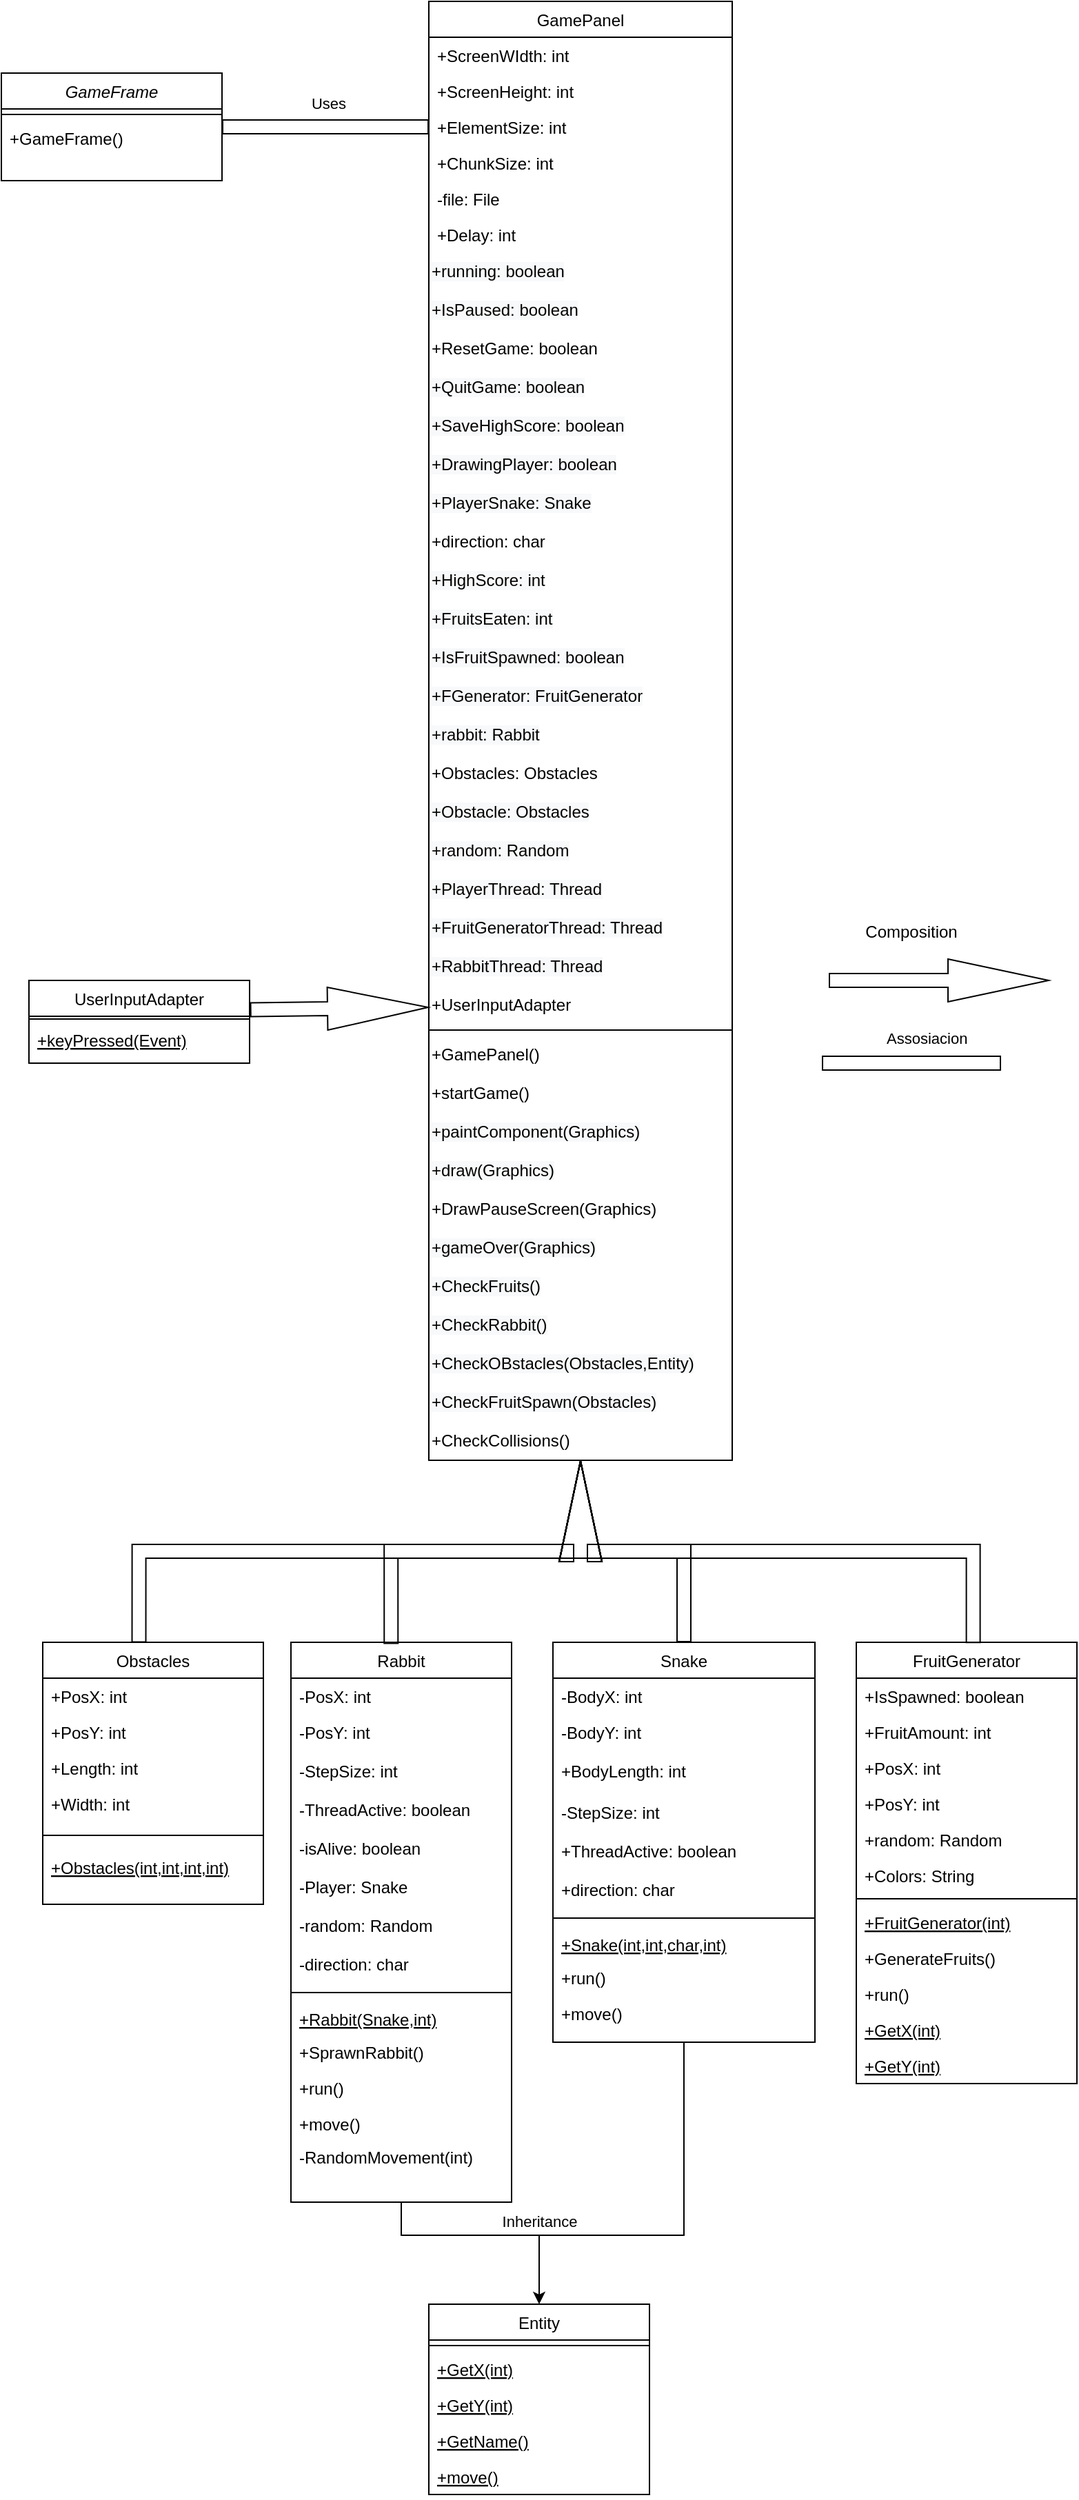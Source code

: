 <mxfile version="18.2.1" type="device"><diagram id="C5RBs43oDa-KdzZeNtuy" name="Page-1"><mxGraphModel dx="582" dy="1703" grid="1" gridSize="10" guides="1" tooltips="1" connect="1" arrows="1" fold="1" page="1" pageScale="1" pageWidth="827" pageHeight="1169" math="0" shadow="0"><root><mxCell id="WIyWlLk6GJQsqaUBKTNV-0"/><mxCell id="WIyWlLk6GJQsqaUBKTNV-1" parent="WIyWlLk6GJQsqaUBKTNV-0"/><mxCell id="zkfFHV4jXpPFQw0GAbJ--0" value="GameFrame" style="swimlane;fontStyle=2;align=center;verticalAlign=top;childLayout=stackLayout;horizontal=1;startSize=26;horizontalStack=0;resizeParent=1;resizeLast=0;collapsible=1;marginBottom=0;rounded=0;shadow=0;strokeWidth=1;" parent="WIyWlLk6GJQsqaUBKTNV-1" vertex="1"><mxGeometry x="60" y="-578" width="160" height="78" as="geometry"><mxRectangle x="230" y="140" width="160" height="26" as="alternateBounds"/></mxGeometry></mxCell><mxCell id="zkfFHV4jXpPFQw0GAbJ--4" value="" style="line;html=1;strokeWidth=1;align=left;verticalAlign=middle;spacingTop=-1;spacingLeft=3;spacingRight=3;rotatable=0;labelPosition=right;points=[];portConstraint=eastwest;" parent="zkfFHV4jXpPFQw0GAbJ--0" vertex="1"><mxGeometry y="26" width="160" height="8" as="geometry"/></mxCell><mxCell id="zkfFHV4jXpPFQw0GAbJ--1" value="+GameFrame()" style="text;align=left;verticalAlign=top;spacingLeft=4;spacingRight=4;overflow=hidden;rotatable=0;points=[[0,0.5],[1,0.5]];portConstraint=eastwest;" parent="zkfFHV4jXpPFQw0GAbJ--0" vertex="1"><mxGeometry y="34" width="160" height="26" as="geometry"/></mxCell><mxCell id="zkfFHV4jXpPFQw0GAbJ--6" value="Entity" style="swimlane;fontStyle=0;align=center;verticalAlign=top;childLayout=stackLayout;horizontal=1;startSize=26;horizontalStack=0;resizeParent=1;resizeLast=0;collapsible=1;marginBottom=0;rounded=0;shadow=0;strokeWidth=1;" parent="WIyWlLk6GJQsqaUBKTNV-1" vertex="1"><mxGeometry x="370" y="1040" width="160" height="138" as="geometry"><mxRectangle x="130" y="380" width="160" height="26" as="alternateBounds"/></mxGeometry></mxCell><mxCell id="zkfFHV4jXpPFQw0GAbJ--9" value="" style="line;html=1;strokeWidth=1;align=left;verticalAlign=middle;spacingTop=-1;spacingLeft=3;spacingRight=3;rotatable=0;labelPosition=right;points=[];portConstraint=eastwest;" parent="zkfFHV4jXpPFQw0GAbJ--6" vertex="1"><mxGeometry y="26" width="160" height="8" as="geometry"/></mxCell><mxCell id="zkfFHV4jXpPFQw0GAbJ--10" value="+GetX(int)" style="text;align=left;verticalAlign=top;spacingLeft=4;spacingRight=4;overflow=hidden;rotatable=0;points=[[0,0.5],[1,0.5]];portConstraint=eastwest;fontStyle=4" parent="zkfFHV4jXpPFQw0GAbJ--6" vertex="1"><mxGeometry y="34" width="160" height="26" as="geometry"/></mxCell><mxCell id="gRe7bKJcav0nhq_9uTt--44" value="+GetY(int)" style="text;align=left;verticalAlign=top;spacingLeft=4;spacingRight=4;overflow=hidden;rotatable=0;points=[[0,0.5],[1,0.5]];portConstraint=eastwest;fontStyle=4" vertex="1" parent="zkfFHV4jXpPFQw0GAbJ--6"><mxGeometry y="60" width="160" height="26" as="geometry"/></mxCell><mxCell id="gRe7bKJcav0nhq_9uTt--45" value="+GetName()" style="text;align=left;verticalAlign=top;spacingLeft=4;spacingRight=4;overflow=hidden;rotatable=0;points=[[0,0.5],[1,0.5]];portConstraint=eastwest;fontStyle=4" vertex="1" parent="zkfFHV4jXpPFQw0GAbJ--6"><mxGeometry y="86" width="160" height="26" as="geometry"/></mxCell><mxCell id="gRe7bKJcav0nhq_9uTt--46" value="+move()" style="text;align=left;verticalAlign=top;spacingLeft=4;spacingRight=4;overflow=hidden;rotatable=0;points=[[0,0.5],[1,0.5]];portConstraint=eastwest;fontStyle=4" vertex="1" parent="zkfFHV4jXpPFQw0GAbJ--6"><mxGeometry y="112" width="160" height="26" as="geometry"/></mxCell><mxCell id="zkfFHV4jXpPFQw0GAbJ--17" value="GamePanel" style="swimlane;fontStyle=0;align=center;verticalAlign=top;childLayout=stackLayout;horizontal=1;startSize=26;horizontalStack=0;resizeParent=1;resizeLast=0;collapsible=1;marginBottom=0;rounded=0;shadow=0;strokeWidth=1;" parent="WIyWlLk6GJQsqaUBKTNV-1" vertex="1"><mxGeometry x="370" y="-630" width="220" height="1058" as="geometry"><mxRectangle x="550" y="140" width="160" height="26" as="alternateBounds"/></mxGeometry></mxCell><mxCell id="zkfFHV4jXpPFQw0GAbJ--18" value="+ScreenWIdth: int" style="text;align=left;verticalAlign=top;spacingLeft=4;spacingRight=4;overflow=hidden;rotatable=0;points=[[0,0.5],[1,0.5]];portConstraint=eastwest;" parent="zkfFHV4jXpPFQw0GAbJ--17" vertex="1"><mxGeometry y="26" width="220" height="26" as="geometry"/></mxCell><mxCell id="zkfFHV4jXpPFQw0GAbJ--19" value="+ScreenHeight: int" style="text;align=left;verticalAlign=top;spacingLeft=4;spacingRight=4;overflow=hidden;rotatable=0;points=[[0,0.5],[1,0.5]];portConstraint=eastwest;rounded=0;shadow=0;html=0;" parent="zkfFHV4jXpPFQw0GAbJ--17" vertex="1"><mxGeometry y="52" width="220" height="26" as="geometry"/></mxCell><mxCell id="zkfFHV4jXpPFQw0GAbJ--20" value="+ElementSize: int" style="text;align=left;verticalAlign=top;spacingLeft=4;spacingRight=4;overflow=hidden;rotatable=0;points=[[0,0.5],[1,0.5]];portConstraint=eastwest;rounded=0;shadow=0;html=0;" parent="zkfFHV4jXpPFQw0GAbJ--17" vertex="1"><mxGeometry y="78" width="220" height="26" as="geometry"/></mxCell><mxCell id="zkfFHV4jXpPFQw0GAbJ--21" value="+ChunkSize: int" style="text;align=left;verticalAlign=top;spacingLeft=4;spacingRight=4;overflow=hidden;rotatable=0;points=[[0,0.5],[1,0.5]];portConstraint=eastwest;rounded=0;shadow=0;html=0;" parent="zkfFHV4jXpPFQw0GAbJ--17" vertex="1"><mxGeometry y="104" width="220" height="26" as="geometry"/></mxCell><mxCell id="zkfFHV4jXpPFQw0GAbJ--22" value="-file: File" style="text;align=left;verticalAlign=top;spacingLeft=4;spacingRight=4;overflow=hidden;rotatable=0;points=[[0,0.5],[1,0.5]];portConstraint=eastwest;rounded=0;shadow=0;html=0;" parent="zkfFHV4jXpPFQw0GAbJ--17" vertex="1"><mxGeometry y="130" width="220" height="26" as="geometry"/></mxCell><mxCell id="gRe7bKJcav0nhq_9uTt--111" value="+Delay: int" style="text;align=left;verticalAlign=top;spacingLeft=4;spacingRight=4;overflow=hidden;rotatable=0;points=[[0,0.5],[1,0.5]];portConstraint=eastwest;rounded=0;shadow=0;html=0;" vertex="1" parent="zkfFHV4jXpPFQw0GAbJ--17"><mxGeometry y="156" width="220" height="26" as="geometry"/></mxCell><mxCell id="gRe7bKJcav0nhq_9uTt--112" value="&lt;span style=&quot;color: rgb(0, 0, 0); font-family: Helvetica; font-size: 12px; font-style: normal; font-variant-ligatures: normal; font-variant-caps: normal; font-weight: 400; letter-spacing: normal; orphans: 2; text-align: left; text-indent: 0px; text-transform: none; widows: 2; word-spacing: 0px; -webkit-text-stroke-width: 0px; background-color: rgb(248, 249, 250); text-decoration-thickness: initial; text-decoration-style: initial; text-decoration-color: initial; float: none; display: inline !important;&quot;&gt;+running: boolean&lt;/span&gt;" style="text;whiteSpace=wrap;html=1;" vertex="1" parent="zkfFHV4jXpPFQw0GAbJ--17"><mxGeometry y="182" width="220" height="28" as="geometry"/></mxCell><mxCell id="gRe7bKJcav0nhq_9uTt--113" value="&lt;span style=&quot;color: rgb(0, 0, 0); font-family: Helvetica; font-size: 12px; font-style: normal; font-variant-ligatures: normal; font-variant-caps: normal; font-weight: 400; letter-spacing: normal; orphans: 2; text-align: left; text-indent: 0px; text-transform: none; widows: 2; word-spacing: 0px; -webkit-text-stroke-width: 0px; background-color: rgb(248, 249, 250); text-decoration-thickness: initial; text-decoration-style: initial; text-decoration-color: initial; float: none; display: inline !important;&quot;&gt;+IsPaused: boolean&lt;/span&gt;" style="text;whiteSpace=wrap;html=1;" vertex="1" parent="zkfFHV4jXpPFQw0GAbJ--17"><mxGeometry y="210" width="220" height="28" as="geometry"/></mxCell><mxCell id="gRe7bKJcav0nhq_9uTt--114" value="+ResetGame: boolean" style="text;whiteSpace=wrap;html=1;" vertex="1" parent="zkfFHV4jXpPFQw0GAbJ--17"><mxGeometry y="238" width="220" height="28" as="geometry"/></mxCell><mxCell id="gRe7bKJcav0nhq_9uTt--115" value="&lt;span style=&quot;color: rgb(0, 0, 0); font-family: Helvetica; font-size: 12px; font-style: normal; font-variant-ligatures: normal; font-variant-caps: normal; font-weight: 400; letter-spacing: normal; orphans: 2; text-align: left; text-indent: 0px; text-transform: none; widows: 2; word-spacing: 0px; -webkit-text-stroke-width: 0px; background-color: rgb(248, 249, 250); text-decoration-thickness: initial; text-decoration-style: initial; text-decoration-color: initial; float: none; display: inline !important;&quot;&gt;+QuitGame: boolean&lt;/span&gt;" style="text;whiteSpace=wrap;html=1;" vertex="1" parent="zkfFHV4jXpPFQw0GAbJ--17"><mxGeometry y="266" width="220" height="28" as="geometry"/></mxCell><mxCell id="gRe7bKJcav0nhq_9uTt--116" value="&lt;span style=&quot;color: rgb(0, 0, 0); font-family: Helvetica; font-size: 12px; font-style: normal; font-variant-ligatures: normal; font-variant-caps: normal; font-weight: 400; letter-spacing: normal; orphans: 2; text-align: left; text-indent: 0px; text-transform: none; widows: 2; word-spacing: 0px; -webkit-text-stroke-width: 0px; background-color: rgb(248, 249, 250); text-decoration-thickness: initial; text-decoration-style: initial; text-decoration-color: initial; float: none; display: inline !important;&quot;&gt;+SaveHighScore: boolean&lt;/span&gt;" style="text;whiteSpace=wrap;html=1;" vertex="1" parent="zkfFHV4jXpPFQw0GAbJ--17"><mxGeometry y="294" width="220" height="28" as="geometry"/></mxCell><mxCell id="gRe7bKJcav0nhq_9uTt--117" value="&lt;span style=&quot;color: rgb(0, 0, 0); font-family: Helvetica; font-size: 12px; font-style: normal; font-variant-ligatures: normal; font-variant-caps: normal; font-weight: 400; letter-spacing: normal; orphans: 2; text-align: left; text-indent: 0px; text-transform: none; widows: 2; word-spacing: 0px; -webkit-text-stroke-width: 0px; background-color: rgb(248, 249, 250); text-decoration-thickness: initial; text-decoration-style: initial; text-decoration-color: initial; float: none; display: inline !important;&quot;&gt;+DrawingPlayer: boolean&lt;/span&gt;" style="text;whiteSpace=wrap;html=1;" vertex="1" parent="zkfFHV4jXpPFQw0GAbJ--17"><mxGeometry y="322" width="220" height="28" as="geometry"/></mxCell><mxCell id="gRe7bKJcav0nhq_9uTt--118" value="&lt;span style=&quot;color: rgb(0, 0, 0); font-family: Helvetica; font-size: 12px; font-style: normal; font-variant-ligatures: normal; font-variant-caps: normal; font-weight: 400; letter-spacing: normal; orphans: 2; text-align: left; text-indent: 0px; text-transform: none; widows: 2; word-spacing: 0px; -webkit-text-stroke-width: 0px; background-color: rgb(248, 249, 250); text-decoration-thickness: initial; text-decoration-style: initial; text-decoration-color: initial; float: none; display: inline !important;&quot;&gt;+PlayerSnake: Snake&lt;/span&gt;" style="text;whiteSpace=wrap;html=1;" vertex="1" parent="zkfFHV4jXpPFQw0GAbJ--17"><mxGeometry y="350" width="220" height="28" as="geometry"/></mxCell><mxCell id="gRe7bKJcav0nhq_9uTt--119" value="+direction: char" style="text;whiteSpace=wrap;html=1;" vertex="1" parent="zkfFHV4jXpPFQw0GAbJ--17"><mxGeometry y="378" width="220" height="28" as="geometry"/></mxCell><mxCell id="gRe7bKJcav0nhq_9uTt--120" value="&lt;span style=&quot;color: rgb(0, 0, 0); font-family: Helvetica; font-size: 12px; font-style: normal; font-variant-ligatures: normal; font-variant-caps: normal; font-weight: 400; letter-spacing: normal; orphans: 2; text-align: left; text-indent: 0px; text-transform: none; widows: 2; word-spacing: 0px; -webkit-text-stroke-width: 0px; background-color: rgb(248, 249, 250); text-decoration-thickness: initial; text-decoration-style: initial; text-decoration-color: initial; float: none; display: inline !important;&quot;&gt;+HighScore: int&lt;/span&gt;" style="text;whiteSpace=wrap;html=1;" vertex="1" parent="zkfFHV4jXpPFQw0GAbJ--17"><mxGeometry y="406" width="220" height="28" as="geometry"/></mxCell><mxCell id="gRe7bKJcav0nhq_9uTt--121" value="&lt;span style=&quot;color: rgb(0, 0, 0); font-family: Helvetica; font-size: 12px; font-style: normal; font-variant-ligatures: normal; font-variant-caps: normal; font-weight: 400; letter-spacing: normal; orphans: 2; text-align: left; text-indent: 0px; text-transform: none; widows: 2; word-spacing: 0px; -webkit-text-stroke-width: 0px; background-color: rgb(248, 249, 250); text-decoration-thickness: initial; text-decoration-style: initial; text-decoration-color: initial; float: none; display: inline !important;&quot;&gt;+FruitsEaten: int&lt;/span&gt;" style="text;whiteSpace=wrap;html=1;" vertex="1" parent="zkfFHV4jXpPFQw0GAbJ--17"><mxGeometry y="434" width="220" height="28" as="geometry"/></mxCell><mxCell id="gRe7bKJcav0nhq_9uTt--122" value="&lt;span style=&quot;color: rgb(0, 0, 0); font-family: Helvetica; font-size: 12px; font-style: normal; font-variant-ligatures: normal; font-variant-caps: normal; font-weight: 400; letter-spacing: normal; orphans: 2; text-align: left; text-indent: 0px; text-transform: none; widows: 2; word-spacing: 0px; -webkit-text-stroke-width: 0px; background-color: rgb(248, 249, 250); text-decoration-thickness: initial; text-decoration-style: initial; text-decoration-color: initial; float: none; display: inline !important;&quot;&gt;+IsFruitSpawned: boolean&lt;/span&gt;" style="text;whiteSpace=wrap;html=1;" vertex="1" parent="zkfFHV4jXpPFQw0GAbJ--17"><mxGeometry y="462" width="220" height="28" as="geometry"/></mxCell><mxCell id="gRe7bKJcav0nhq_9uTt--123" value="&lt;span style=&quot;color: rgb(0, 0, 0); font-family: Helvetica; font-size: 12px; font-style: normal; font-variant-ligatures: normal; font-variant-caps: normal; font-weight: 400; letter-spacing: normal; orphans: 2; text-align: left; text-indent: 0px; text-transform: none; widows: 2; word-spacing: 0px; -webkit-text-stroke-width: 0px; background-color: rgb(248, 249, 250); text-decoration-thickness: initial; text-decoration-style: initial; text-decoration-color: initial; float: none; display: inline !important;&quot;&gt;+FGenerator: FruitGenerator&lt;/span&gt;" style="text;whiteSpace=wrap;html=1;" vertex="1" parent="zkfFHV4jXpPFQw0GAbJ--17"><mxGeometry y="490" width="220" height="28" as="geometry"/></mxCell><mxCell id="gRe7bKJcav0nhq_9uTt--124" value="&lt;span style=&quot;color: rgb(0, 0, 0); font-family: Helvetica; font-size: 12px; font-style: normal; font-variant-ligatures: normal; font-variant-caps: normal; font-weight: 400; letter-spacing: normal; orphans: 2; text-align: left; text-indent: 0px; text-transform: none; widows: 2; word-spacing: 0px; -webkit-text-stroke-width: 0px; background-color: rgb(248, 249, 250); text-decoration-thickness: initial; text-decoration-style: initial; text-decoration-color: initial; float: none; display: inline !important;&quot;&gt;+rabbit: Rabbit&lt;/span&gt;" style="text;whiteSpace=wrap;html=1;" vertex="1" parent="zkfFHV4jXpPFQw0GAbJ--17"><mxGeometry y="518" width="220" height="28" as="geometry"/></mxCell><mxCell id="gRe7bKJcav0nhq_9uTt--125" value="+Obstacles: Obstacles" style="text;whiteSpace=wrap;html=1;" vertex="1" parent="zkfFHV4jXpPFQw0GAbJ--17"><mxGeometry y="546" width="220" height="28" as="geometry"/></mxCell><mxCell id="gRe7bKJcav0nhq_9uTt--126" value="&lt;span style=&quot;color: rgb(0, 0, 0); font-family: Helvetica; font-size: 12px; font-style: normal; font-variant-ligatures: normal; font-variant-caps: normal; font-weight: 400; letter-spacing: normal; orphans: 2; text-align: left; text-indent: 0px; text-transform: none; widows: 2; word-spacing: 0px; -webkit-text-stroke-width: 0px; background-color: rgb(248, 249, 250); text-decoration-thickness: initial; text-decoration-style: initial; text-decoration-color: initial; float: none; display: inline !important;&quot;&gt;+Obstacle: Obstacles&lt;/span&gt;" style="text;whiteSpace=wrap;html=1;" vertex="1" parent="zkfFHV4jXpPFQw0GAbJ--17"><mxGeometry y="574" width="220" height="28" as="geometry"/></mxCell><mxCell id="gRe7bKJcav0nhq_9uTt--127" value="&lt;span style=&quot;color: rgb(0, 0, 0); font-family: Helvetica; font-size: 12px; font-style: normal; font-variant-ligatures: normal; font-variant-caps: normal; font-weight: 400; letter-spacing: normal; orphans: 2; text-align: left; text-indent: 0px; text-transform: none; widows: 2; word-spacing: 0px; -webkit-text-stroke-width: 0px; background-color: rgb(248, 249, 250); text-decoration-thickness: initial; text-decoration-style: initial; text-decoration-color: initial; float: none; display: inline !important;&quot;&gt;+random: Random&lt;/span&gt;" style="text;whiteSpace=wrap;html=1;" vertex="1" parent="zkfFHV4jXpPFQw0GAbJ--17"><mxGeometry y="602" width="220" height="28" as="geometry"/></mxCell><mxCell id="gRe7bKJcav0nhq_9uTt--128" value="&lt;span style=&quot;color: rgb(0, 0, 0); font-family: Helvetica; font-size: 12px; font-style: normal; font-variant-ligatures: normal; font-variant-caps: normal; font-weight: 400; letter-spacing: normal; orphans: 2; text-align: left; text-indent: 0px; text-transform: none; widows: 2; word-spacing: 0px; -webkit-text-stroke-width: 0px; background-color: rgb(248, 249, 250); text-decoration-thickness: initial; text-decoration-style: initial; text-decoration-color: initial; float: none; display: inline !important;&quot;&gt;+PlayerThread: Thread&lt;/span&gt;" style="text;whiteSpace=wrap;html=1;" vertex="1" parent="zkfFHV4jXpPFQw0GAbJ--17"><mxGeometry y="630" width="220" height="28" as="geometry"/></mxCell><mxCell id="gRe7bKJcav0nhq_9uTt--129" value="&lt;span style=&quot;color: rgb(0, 0, 0); font-family: Helvetica; font-size: 12px; font-style: normal; font-variant-ligatures: normal; font-variant-caps: normal; font-weight: 400; letter-spacing: normal; orphans: 2; text-align: left; text-indent: 0px; text-transform: none; widows: 2; word-spacing: 0px; -webkit-text-stroke-width: 0px; background-color: rgb(248, 249, 250); text-decoration-thickness: initial; text-decoration-style: initial; text-decoration-color: initial; float: none; display: inline !important;&quot;&gt;+FruitGeneratorThread: Thread&lt;/span&gt;" style="text;whiteSpace=wrap;html=1;" vertex="1" parent="zkfFHV4jXpPFQw0GAbJ--17"><mxGeometry y="658" width="220" height="28" as="geometry"/></mxCell><mxCell id="gRe7bKJcav0nhq_9uTt--131" value="&lt;span style=&quot;color: rgb(0, 0, 0); font-family: Helvetica; font-size: 12px; font-style: normal; font-variant-ligatures: normal; font-variant-caps: normal; font-weight: 400; letter-spacing: normal; orphans: 2; text-align: left; text-indent: 0px; text-transform: none; widows: 2; word-spacing: 0px; -webkit-text-stroke-width: 0px; background-color: rgb(248, 249, 250); text-decoration-thickness: initial; text-decoration-style: initial; text-decoration-color: initial; float: none; display: inline !important;&quot;&gt;+RabbitThread: Thread&lt;/span&gt;" style="text;whiteSpace=wrap;html=1;" vertex="1" parent="zkfFHV4jXpPFQw0GAbJ--17"><mxGeometry y="686" width="220" height="28" as="geometry"/></mxCell><mxCell id="gRe7bKJcav0nhq_9uTt--151" value="+UserInputAdapter" style="text;whiteSpace=wrap;html=1;" vertex="1" parent="zkfFHV4jXpPFQw0GAbJ--17"><mxGeometry y="714" width="220" height="28" as="geometry"/></mxCell><mxCell id="zkfFHV4jXpPFQw0GAbJ--23" value="" style="line;html=1;strokeWidth=1;align=left;verticalAlign=middle;spacingTop=-1;spacingLeft=3;spacingRight=3;rotatable=0;labelPosition=right;points=[];portConstraint=eastwest;" parent="zkfFHV4jXpPFQw0GAbJ--17" vertex="1"><mxGeometry y="742" width="220" height="8" as="geometry"/></mxCell><mxCell id="gRe7bKJcav0nhq_9uTt--132" value="+GamePanel()" style="text;whiteSpace=wrap;html=1;" vertex="1" parent="zkfFHV4jXpPFQw0GAbJ--17"><mxGeometry y="750" width="220" height="28" as="geometry"/></mxCell><mxCell id="gRe7bKJcav0nhq_9uTt--133" value="+startGame()" style="text;whiteSpace=wrap;html=1;" vertex="1" parent="zkfFHV4jXpPFQw0GAbJ--17"><mxGeometry y="778" width="220" height="28" as="geometry"/></mxCell><mxCell id="gRe7bKJcav0nhq_9uTt--134" value="&lt;span style=&quot;color: rgb(0, 0, 0); font-family: Helvetica; font-size: 12px; font-style: normal; font-variant-ligatures: normal; font-variant-caps: normal; font-weight: 400; letter-spacing: normal; orphans: 2; text-align: left; text-indent: 0px; text-transform: none; widows: 2; word-spacing: 0px; -webkit-text-stroke-width: 0px; background-color: rgb(248, 249, 250); text-decoration-thickness: initial; text-decoration-style: initial; text-decoration-color: initial; float: none; display: inline !important;&quot;&gt;+paintComponent(Graphics)&lt;/span&gt;" style="text;whiteSpace=wrap;html=1;" vertex="1" parent="zkfFHV4jXpPFQw0GAbJ--17"><mxGeometry y="806" width="220" height="28" as="geometry"/></mxCell><mxCell id="gRe7bKJcav0nhq_9uTt--136" value="&lt;span style=&quot;color: rgb(0, 0, 0); font-family: Helvetica; font-size: 12px; font-style: normal; font-variant-ligatures: normal; font-variant-caps: normal; font-weight: 400; letter-spacing: normal; orphans: 2; text-align: left; text-indent: 0px; text-transform: none; widows: 2; word-spacing: 0px; -webkit-text-stroke-width: 0px; background-color: rgb(248, 249, 250); text-decoration-thickness: initial; text-decoration-style: initial; text-decoration-color: initial; float: none; display: inline !important;&quot;&gt;+draw(Graphics)&lt;/span&gt;" style="text;whiteSpace=wrap;html=1;" vertex="1" parent="zkfFHV4jXpPFQw0GAbJ--17"><mxGeometry y="834" width="220" height="28" as="geometry"/></mxCell><mxCell id="gRe7bKJcav0nhq_9uTt--135" value="+DrawPauseScreen(Graphics)" style="text;whiteSpace=wrap;html=1;" vertex="1" parent="zkfFHV4jXpPFQw0GAbJ--17"><mxGeometry y="862" width="220" height="28" as="geometry"/></mxCell><mxCell id="gRe7bKJcav0nhq_9uTt--138" value="&lt;span style=&quot;color: rgb(0, 0, 0); font-family: Helvetica; font-size: 12px; font-style: normal; font-variant-ligatures: normal; font-variant-caps: normal; font-weight: 400; letter-spacing: normal; orphans: 2; text-align: left; text-indent: 0px; text-transform: none; widows: 2; word-spacing: 0px; -webkit-text-stroke-width: 0px; background-color: rgb(248, 249, 250); text-decoration-thickness: initial; text-decoration-style: initial; text-decoration-color: initial; float: none; display: inline !important;&quot;&gt;+gameOver(Graphics)&lt;/span&gt;" style="text;whiteSpace=wrap;html=1;" vertex="1" parent="zkfFHV4jXpPFQw0GAbJ--17"><mxGeometry y="890" width="220" height="28" as="geometry"/></mxCell><mxCell id="gRe7bKJcav0nhq_9uTt--139" value="&lt;span style=&quot;color: rgb(0, 0, 0); font-family: Helvetica; font-size: 12px; font-style: normal; font-variant-ligatures: normal; font-variant-caps: normal; font-weight: 400; letter-spacing: normal; orphans: 2; text-align: left; text-indent: 0px; text-transform: none; widows: 2; word-spacing: 0px; -webkit-text-stroke-width: 0px; background-color: rgb(248, 249, 250); text-decoration-thickness: initial; text-decoration-style: initial; text-decoration-color: initial; float: none; display: inline !important;&quot;&gt;+CheckFruits()&lt;/span&gt;" style="text;whiteSpace=wrap;html=1;" vertex="1" parent="zkfFHV4jXpPFQw0GAbJ--17"><mxGeometry y="918" width="220" height="28" as="geometry"/></mxCell><mxCell id="gRe7bKJcav0nhq_9uTt--140" value="&lt;span style=&quot;color: rgb(0, 0, 0); font-family: Helvetica; font-size: 12px; font-style: normal; font-variant-ligatures: normal; font-variant-caps: normal; font-weight: 400; letter-spacing: normal; orphans: 2; text-align: left; text-indent: 0px; text-transform: none; widows: 2; word-spacing: 0px; -webkit-text-stroke-width: 0px; background-color: rgb(248, 249, 250); text-decoration-thickness: initial; text-decoration-style: initial; text-decoration-color: initial; float: none; display: inline !important;&quot;&gt;+CheckRabbit()&lt;/span&gt;" style="text;whiteSpace=wrap;html=1;" vertex="1" parent="zkfFHV4jXpPFQw0GAbJ--17"><mxGeometry y="946" width="220" height="28" as="geometry"/></mxCell><mxCell id="gRe7bKJcav0nhq_9uTt--141" value="&lt;span style=&quot;color: rgb(0, 0, 0); font-family: Helvetica; font-size: 12px; font-style: normal; font-variant-ligatures: normal; font-variant-caps: normal; font-weight: 400; letter-spacing: normal; orphans: 2; text-align: left; text-indent: 0px; text-transform: none; widows: 2; word-spacing: 0px; -webkit-text-stroke-width: 0px; background-color: rgb(248, 249, 250); text-decoration-thickness: initial; text-decoration-style: initial; text-decoration-color: initial; float: none; display: inline !important;&quot;&gt;+CheckOBstacles(Obstacles,Entity)&lt;/span&gt;" style="text;whiteSpace=wrap;html=1;" vertex="1" parent="zkfFHV4jXpPFQw0GAbJ--17"><mxGeometry y="974" width="220" height="28" as="geometry"/></mxCell><mxCell id="gRe7bKJcav0nhq_9uTt--142" value="&lt;span style=&quot;color: rgb(0, 0, 0); font-family: Helvetica; font-size: 12px; font-style: normal; font-variant-ligatures: normal; font-variant-caps: normal; font-weight: 400; letter-spacing: normal; orphans: 2; text-align: left; text-indent: 0px; text-transform: none; widows: 2; word-spacing: 0px; -webkit-text-stroke-width: 0px; background-color: rgb(248, 249, 250); text-decoration-thickness: initial; text-decoration-style: initial; text-decoration-color: initial; float: none; display: inline !important;&quot;&gt;+CheckFruitSpawn(Obstacles)&lt;/span&gt;" style="text;whiteSpace=wrap;html=1;" vertex="1" parent="zkfFHV4jXpPFQw0GAbJ--17"><mxGeometry y="1002" width="220" height="28" as="geometry"/></mxCell><mxCell id="gRe7bKJcav0nhq_9uTt--143" value="+CheckCollisions()" style="text;whiteSpace=wrap;html=1;" vertex="1" parent="zkfFHV4jXpPFQw0GAbJ--17"><mxGeometry y="1030" width="220" height="28" as="geometry"/></mxCell><mxCell id="gRe7bKJcav0nhq_9uTt--7" value="Rabbit" style="swimlane;fontStyle=0;align=center;verticalAlign=top;childLayout=stackLayout;horizontal=1;startSize=26;horizontalStack=0;resizeParent=1;resizeLast=0;collapsible=1;marginBottom=0;rounded=0;shadow=0;strokeWidth=1;" vertex="1" parent="WIyWlLk6GJQsqaUBKTNV-1"><mxGeometry x="270" y="560" width="160" height="406" as="geometry"><mxRectangle x="130" y="380" width="160" height="26" as="alternateBounds"/></mxGeometry></mxCell><mxCell id="gRe7bKJcav0nhq_9uTt--8" value="-PosX: int" style="text;align=left;verticalAlign=top;spacingLeft=4;spacingRight=4;overflow=hidden;rotatable=0;points=[[0,0.5],[1,0.5]];portConstraint=eastwest;" vertex="1" parent="gRe7bKJcav0nhq_9uTt--7"><mxGeometry y="26" width="160" height="26" as="geometry"/></mxCell><mxCell id="gRe7bKJcav0nhq_9uTt--9" value="-PosY: int" style="text;align=left;verticalAlign=top;spacingLeft=4;spacingRight=4;overflow=hidden;rotatable=0;points=[[0,0.5],[1,0.5]];portConstraint=eastwest;rounded=0;shadow=0;html=0;" vertex="1" parent="gRe7bKJcav0nhq_9uTt--7"><mxGeometry y="52" width="160" height="28" as="geometry"/></mxCell><mxCell id="gRe7bKJcav0nhq_9uTt--25" value="-StepSize: int" style="text;align=left;verticalAlign=top;spacingLeft=4;spacingRight=4;overflow=hidden;rotatable=0;points=[[0,0.5],[1,0.5]];portConstraint=eastwest;rounded=0;shadow=0;html=0;" vertex="1" parent="gRe7bKJcav0nhq_9uTt--7"><mxGeometry y="80" width="160" height="28" as="geometry"/></mxCell><mxCell id="gRe7bKJcav0nhq_9uTt--26" value="-ThreadActive: boolean" style="text;align=left;verticalAlign=top;spacingLeft=4;spacingRight=4;overflow=hidden;rotatable=0;points=[[0,0.5],[1,0.5]];portConstraint=eastwest;rounded=0;shadow=0;html=0;" vertex="1" parent="gRe7bKJcav0nhq_9uTt--7"><mxGeometry y="108" width="160" height="28" as="geometry"/></mxCell><mxCell id="gRe7bKJcav0nhq_9uTt--27" value="-isAlive: boolean" style="text;align=left;verticalAlign=top;spacingLeft=4;spacingRight=4;overflow=hidden;rotatable=0;points=[[0,0.5],[1,0.5]];portConstraint=eastwest;rounded=0;shadow=0;html=0;" vertex="1" parent="gRe7bKJcav0nhq_9uTt--7"><mxGeometry y="136" width="160" height="28" as="geometry"/></mxCell><mxCell id="gRe7bKJcav0nhq_9uTt--28" value="-Player: Snake" style="text;align=left;verticalAlign=top;spacingLeft=4;spacingRight=4;overflow=hidden;rotatable=0;points=[[0,0.5],[1,0.5]];portConstraint=eastwest;rounded=0;shadow=0;html=0;" vertex="1" parent="gRe7bKJcav0nhq_9uTt--7"><mxGeometry y="164" width="160" height="28" as="geometry"/></mxCell><mxCell id="gRe7bKJcav0nhq_9uTt--29" value="-random: Random" style="text;align=left;verticalAlign=top;spacingLeft=4;spacingRight=4;overflow=hidden;rotatable=0;points=[[0,0.5],[1,0.5]];portConstraint=eastwest;rounded=0;shadow=0;html=0;" vertex="1" parent="gRe7bKJcav0nhq_9uTt--7"><mxGeometry y="192" width="160" height="28" as="geometry"/></mxCell><mxCell id="gRe7bKJcav0nhq_9uTt--30" value="-direction: char" style="text;align=left;verticalAlign=top;spacingLeft=4;spacingRight=4;overflow=hidden;rotatable=0;points=[[0,0.5],[1,0.5]];portConstraint=eastwest;rounded=0;shadow=0;html=0;" vertex="1" parent="gRe7bKJcav0nhq_9uTt--7"><mxGeometry y="220" width="160" height="28" as="geometry"/></mxCell><mxCell id="gRe7bKJcav0nhq_9uTt--10" value="" style="line;html=1;strokeWidth=1;align=left;verticalAlign=middle;spacingTop=-1;spacingLeft=3;spacingRight=3;rotatable=0;labelPosition=right;points=[];portConstraint=eastwest;" vertex="1" parent="gRe7bKJcav0nhq_9uTt--7"><mxGeometry y="248" width="160" height="12" as="geometry"/></mxCell><mxCell id="gRe7bKJcav0nhq_9uTt--11" value="+Rabbit(Snake,int)" style="text;align=left;verticalAlign=top;spacingLeft=4;spacingRight=4;overflow=hidden;rotatable=0;points=[[0,0.5],[1,0.5]];portConstraint=eastwest;fontStyle=4" vertex="1" parent="gRe7bKJcav0nhq_9uTt--7"><mxGeometry y="260" width="160" height="24" as="geometry"/></mxCell><mxCell id="gRe7bKJcav0nhq_9uTt--12" value="+SprawnRabbit()" style="text;align=left;verticalAlign=top;spacingLeft=4;spacingRight=4;overflow=hidden;rotatable=0;points=[[0,0.5],[1,0.5]];portConstraint=eastwest;" vertex="1" parent="gRe7bKJcav0nhq_9uTt--7"><mxGeometry y="284" width="160" height="26" as="geometry"/></mxCell><mxCell id="gRe7bKJcav0nhq_9uTt--58" value="+run()" style="text;align=left;verticalAlign=top;spacingLeft=4;spacingRight=4;overflow=hidden;rotatable=0;points=[[0,0.5],[1,0.5]];portConstraint=eastwest;" vertex="1" parent="gRe7bKJcav0nhq_9uTt--7"><mxGeometry y="310" width="160" height="26" as="geometry"/></mxCell><mxCell id="gRe7bKJcav0nhq_9uTt--59" value="+move()" style="text;align=left;verticalAlign=top;spacingLeft=4;spacingRight=4;overflow=hidden;rotatable=0;points=[[0,0.5],[1,0.5]];portConstraint=eastwest;" vertex="1" parent="gRe7bKJcav0nhq_9uTt--7"><mxGeometry y="336" width="160" height="24" as="geometry"/></mxCell><mxCell id="gRe7bKJcav0nhq_9uTt--13" value="FruitGenerator" style="swimlane;fontStyle=0;align=center;verticalAlign=top;childLayout=stackLayout;horizontal=1;startSize=26;horizontalStack=0;resizeParent=1;resizeLast=0;collapsible=1;marginBottom=0;rounded=0;shadow=0;strokeWidth=1;" vertex="1" parent="WIyWlLk6GJQsqaUBKTNV-1"><mxGeometry x="680" y="560" width="160" height="320" as="geometry"><mxRectangle x="130" y="380" width="160" height="26" as="alternateBounds"/></mxGeometry></mxCell><mxCell id="gRe7bKJcav0nhq_9uTt--14" value="+IsSpawned: boolean" style="text;align=left;verticalAlign=top;spacingLeft=4;spacingRight=4;overflow=hidden;rotatable=0;points=[[0,0.5],[1,0.5]];portConstraint=eastwest;" vertex="1" parent="gRe7bKJcav0nhq_9uTt--13"><mxGeometry y="26" width="160" height="26" as="geometry"/></mxCell><mxCell id="gRe7bKJcav0nhq_9uTt--15" value="+FruitAmount: int" style="text;align=left;verticalAlign=top;spacingLeft=4;spacingRight=4;overflow=hidden;rotatable=0;points=[[0,0.5],[1,0.5]];portConstraint=eastwest;rounded=0;shadow=0;html=0;" vertex="1" parent="gRe7bKJcav0nhq_9uTt--13"><mxGeometry y="52" width="160" height="26" as="geometry"/></mxCell><mxCell id="gRe7bKJcav0nhq_9uTt--65" value="+PosX: int" style="text;align=left;verticalAlign=top;spacingLeft=4;spacingRight=4;overflow=hidden;rotatable=0;points=[[0,0.5],[1,0.5]];portConstraint=eastwest;rounded=0;shadow=0;html=0;" vertex="1" parent="gRe7bKJcav0nhq_9uTt--13"><mxGeometry y="78" width="160" height="26" as="geometry"/></mxCell><mxCell id="gRe7bKJcav0nhq_9uTt--66" value="+PosY: int" style="text;align=left;verticalAlign=top;spacingLeft=4;spacingRight=4;overflow=hidden;rotatable=0;points=[[0,0.5],[1,0.5]];portConstraint=eastwest;rounded=0;shadow=0;html=0;" vertex="1" parent="gRe7bKJcav0nhq_9uTt--13"><mxGeometry y="104" width="160" height="26" as="geometry"/></mxCell><mxCell id="gRe7bKJcav0nhq_9uTt--67" value="+random: Random" style="text;align=left;verticalAlign=top;spacingLeft=4;spacingRight=4;overflow=hidden;rotatable=0;points=[[0,0.5],[1,0.5]];portConstraint=eastwest;rounded=0;shadow=0;html=0;" vertex="1" parent="gRe7bKJcav0nhq_9uTt--13"><mxGeometry y="130" width="160" height="26" as="geometry"/></mxCell><mxCell id="gRe7bKJcav0nhq_9uTt--68" value="+Colors: String" style="text;align=left;verticalAlign=top;spacingLeft=4;spacingRight=4;overflow=hidden;rotatable=0;points=[[0,0.5],[1,0.5]];portConstraint=eastwest;rounded=0;shadow=0;html=0;" vertex="1" parent="gRe7bKJcav0nhq_9uTt--13"><mxGeometry y="156" width="160" height="26" as="geometry"/></mxCell><mxCell id="gRe7bKJcav0nhq_9uTt--16" value="" style="line;html=1;strokeWidth=1;align=left;verticalAlign=middle;spacingTop=-1;spacingLeft=3;spacingRight=3;rotatable=0;labelPosition=right;points=[];portConstraint=eastwest;" vertex="1" parent="gRe7bKJcav0nhq_9uTt--13"><mxGeometry y="182" width="160" height="8" as="geometry"/></mxCell><mxCell id="gRe7bKJcav0nhq_9uTt--17" value="+FruitGenerator(int)" style="text;align=left;verticalAlign=top;spacingLeft=4;spacingRight=4;overflow=hidden;rotatable=0;points=[[0,0.5],[1,0.5]];portConstraint=eastwest;fontStyle=4" vertex="1" parent="gRe7bKJcav0nhq_9uTt--13"><mxGeometry y="190" width="160" height="26" as="geometry"/></mxCell><mxCell id="gRe7bKJcav0nhq_9uTt--18" value="+GenerateFruits()" style="text;align=left;verticalAlign=top;spacingLeft=4;spacingRight=4;overflow=hidden;rotatable=0;points=[[0,0.5],[1,0.5]];portConstraint=eastwest;" vertex="1" parent="gRe7bKJcav0nhq_9uTt--13"><mxGeometry y="216" width="160" height="26" as="geometry"/></mxCell><mxCell id="gRe7bKJcav0nhq_9uTt--69" value="+run()" style="text;align=left;verticalAlign=top;spacingLeft=4;spacingRight=4;overflow=hidden;rotatable=0;points=[[0,0.5],[1,0.5]];portConstraint=eastwest;rounded=0;shadow=0;html=0;" vertex="1" parent="gRe7bKJcav0nhq_9uTt--13"><mxGeometry y="242" width="160" height="26" as="geometry"/></mxCell><mxCell id="gRe7bKJcav0nhq_9uTt--71" value="+GetX(int)" style="text;align=left;verticalAlign=top;spacingLeft=4;spacingRight=4;overflow=hidden;rotatable=0;points=[[0,0.5],[1,0.5]];portConstraint=eastwest;fontStyle=4" vertex="1" parent="gRe7bKJcav0nhq_9uTt--13"><mxGeometry y="268" width="160" height="26" as="geometry"/></mxCell><mxCell id="gRe7bKJcav0nhq_9uTt--72" value="+GetY(int)" style="text;align=left;verticalAlign=top;spacingLeft=4;spacingRight=4;overflow=hidden;rotatable=0;points=[[0,0.5],[1,0.5]];portConstraint=eastwest;fontStyle=4" vertex="1" parent="gRe7bKJcav0nhq_9uTt--13"><mxGeometry y="294" width="160" height="26" as="geometry"/></mxCell><mxCell id="gRe7bKJcav0nhq_9uTt--19" value="Obstacles" style="swimlane;fontStyle=0;align=center;verticalAlign=top;childLayout=stackLayout;horizontal=1;startSize=26;horizontalStack=0;resizeParent=1;resizeLast=0;collapsible=1;marginBottom=0;rounded=0;shadow=0;strokeWidth=1;" vertex="1" parent="WIyWlLk6GJQsqaUBKTNV-1"><mxGeometry x="90" y="560" width="160" height="190" as="geometry"><mxRectangle x="130" y="380" width="160" height="26" as="alternateBounds"/></mxGeometry></mxCell><mxCell id="gRe7bKJcav0nhq_9uTt--20" value="+PosX: int" style="text;align=left;verticalAlign=top;spacingLeft=4;spacingRight=4;overflow=hidden;rotatable=0;points=[[0,0.5],[1,0.5]];portConstraint=eastwest;" vertex="1" parent="gRe7bKJcav0nhq_9uTt--19"><mxGeometry y="26" width="160" height="26" as="geometry"/></mxCell><mxCell id="gRe7bKJcav0nhq_9uTt--21" value="+PosY: int" style="text;align=left;verticalAlign=top;spacingLeft=4;spacingRight=4;overflow=hidden;rotatable=0;points=[[0,0.5],[1,0.5]];portConstraint=eastwest;rounded=0;shadow=0;html=0;" vertex="1" parent="gRe7bKJcav0nhq_9uTt--19"><mxGeometry y="52" width="160" height="26" as="geometry"/></mxCell><mxCell id="gRe7bKJcav0nhq_9uTt--63" value="+Length: int" style="text;align=left;verticalAlign=top;spacingLeft=4;spacingRight=4;overflow=hidden;rotatable=0;points=[[0,0.5],[1,0.5]];portConstraint=eastwest;rounded=0;shadow=0;html=0;" vertex="1" parent="gRe7bKJcav0nhq_9uTt--19"><mxGeometry y="78" width="160" height="26" as="geometry"/></mxCell><mxCell id="gRe7bKJcav0nhq_9uTt--64" value="+Width: int" style="text;align=left;verticalAlign=top;spacingLeft=4;spacingRight=4;overflow=hidden;rotatable=0;points=[[0,0.5],[1,0.5]];portConstraint=eastwest;rounded=0;shadow=0;html=0;" vertex="1" parent="gRe7bKJcav0nhq_9uTt--19"><mxGeometry y="104" width="160" height="26" as="geometry"/></mxCell><mxCell id="gRe7bKJcav0nhq_9uTt--22" value="" style="line;html=1;strokeWidth=1;align=left;verticalAlign=middle;spacingTop=-1;spacingLeft=3;spacingRight=3;rotatable=0;labelPosition=right;points=[];portConstraint=eastwest;" vertex="1" parent="gRe7bKJcav0nhq_9uTt--19"><mxGeometry y="130" width="160" height="20" as="geometry"/></mxCell><mxCell id="gRe7bKJcav0nhq_9uTt--23" value="+Obstacles(int,int,int,int)" style="text;align=left;verticalAlign=top;spacingLeft=4;spacingRight=4;overflow=hidden;rotatable=0;points=[[0,0.5],[1,0.5]];portConstraint=eastwest;fontStyle=4" vertex="1" parent="gRe7bKJcav0nhq_9uTt--19"><mxGeometry y="150" width="160" height="26" as="geometry"/></mxCell><mxCell id="gRe7bKJcav0nhq_9uTt--31" value="Snake" style="swimlane;fontStyle=0;align=center;verticalAlign=top;childLayout=stackLayout;horizontal=1;startSize=26;horizontalStack=0;resizeParent=1;resizeLast=0;collapsible=1;marginBottom=0;rounded=0;shadow=0;strokeWidth=1;" vertex="1" parent="WIyWlLk6GJQsqaUBKTNV-1"><mxGeometry x="460" y="560" width="190" height="290" as="geometry"><mxRectangle x="130" y="380" width="160" height="26" as="alternateBounds"/></mxGeometry></mxCell><mxCell id="gRe7bKJcav0nhq_9uTt--32" value="-BodyX: int" style="text;align=left;verticalAlign=top;spacingLeft=4;spacingRight=4;overflow=hidden;rotatable=0;points=[[0,0.5],[1,0.5]];portConstraint=eastwest;" vertex="1" parent="gRe7bKJcav0nhq_9uTt--31"><mxGeometry y="26" width="190" height="26" as="geometry"/></mxCell><mxCell id="gRe7bKJcav0nhq_9uTt--33" value="-BodyY: int" style="text;align=left;verticalAlign=top;spacingLeft=4;spacingRight=4;overflow=hidden;rotatable=0;points=[[0,0.5],[1,0.5]];portConstraint=eastwest;rounded=0;shadow=0;html=0;" vertex="1" parent="gRe7bKJcav0nhq_9uTt--31"><mxGeometry y="52" width="190" height="28" as="geometry"/></mxCell><mxCell id="gRe7bKJcav0nhq_9uTt--36" value="+BodyLength: int" style="text;align=left;verticalAlign=top;spacingLeft=4;spacingRight=4;overflow=hidden;rotatable=0;points=[[0,0.5],[1,0.5]];portConstraint=eastwest;rounded=0;shadow=0;html=0;" vertex="1" parent="gRe7bKJcav0nhq_9uTt--31"><mxGeometry y="80" width="190" height="30" as="geometry"/></mxCell><mxCell id="gRe7bKJcav0nhq_9uTt--34" value="-StepSize: int" style="text;align=left;verticalAlign=top;spacingLeft=4;spacingRight=4;overflow=hidden;rotatable=0;points=[[0,0.5],[1,0.5]];portConstraint=eastwest;rounded=0;shadow=0;html=0;" vertex="1" parent="gRe7bKJcav0nhq_9uTt--31"><mxGeometry y="110" width="190" height="28" as="geometry"/></mxCell><mxCell id="gRe7bKJcav0nhq_9uTt--35" value="+ThreadActive: boolean" style="text;align=left;verticalAlign=top;spacingLeft=4;spacingRight=4;overflow=hidden;rotatable=0;points=[[0,0.5],[1,0.5]];portConstraint=eastwest;rounded=0;shadow=0;html=0;" vertex="1" parent="gRe7bKJcav0nhq_9uTt--31"><mxGeometry y="138" width="190" height="28" as="geometry"/></mxCell><mxCell id="gRe7bKJcav0nhq_9uTt--39" value="+direction: char" style="text;align=left;verticalAlign=top;spacingLeft=4;spacingRight=4;overflow=hidden;rotatable=0;points=[[0,0.5],[1,0.5]];portConstraint=eastwest;rounded=0;shadow=0;html=0;" vertex="1" parent="gRe7bKJcav0nhq_9uTt--31"><mxGeometry y="166" width="190" height="28" as="geometry"/></mxCell><mxCell id="gRe7bKJcav0nhq_9uTt--40" value="" style="line;html=1;strokeWidth=1;align=left;verticalAlign=middle;spacingTop=-1;spacingLeft=3;spacingRight=3;rotatable=0;labelPosition=right;points=[];portConstraint=eastwest;" vertex="1" parent="gRe7bKJcav0nhq_9uTt--31"><mxGeometry y="194" width="190" height="12" as="geometry"/></mxCell><mxCell id="gRe7bKJcav0nhq_9uTt--41" value="+Snake(int,int,char,int)" style="text;align=left;verticalAlign=top;spacingLeft=4;spacingRight=4;overflow=hidden;rotatable=0;points=[[0,0.5],[1,0.5]];portConstraint=eastwest;fontStyle=4" vertex="1" parent="gRe7bKJcav0nhq_9uTt--31"><mxGeometry y="206" width="190" height="24" as="geometry"/></mxCell><mxCell id="gRe7bKJcav0nhq_9uTt--42" value="+run()" style="text;align=left;verticalAlign=top;spacingLeft=4;spacingRight=4;overflow=hidden;rotatable=0;points=[[0,0.5],[1,0.5]];portConstraint=eastwest;" vertex="1" parent="gRe7bKJcav0nhq_9uTt--31"><mxGeometry y="230" width="190" height="26" as="geometry"/></mxCell><mxCell id="gRe7bKJcav0nhq_9uTt--43" value="+move()" style="text;align=left;verticalAlign=top;spacingLeft=4;spacingRight=4;overflow=hidden;rotatable=0;points=[[0,0.5],[1,0.5]];portConstraint=eastwest;" vertex="1" parent="gRe7bKJcav0nhq_9uTt--31"><mxGeometry y="256" width="190" height="24" as="geometry"/></mxCell><mxCell id="gRe7bKJcav0nhq_9uTt--51" value="" style="endArrow=classic;html=1;rounded=0;exitX=0.5;exitY=1;exitDx=0;exitDy=0;entryX=0.5;entryY=0;entryDx=0;entryDy=0;" edge="1" parent="WIyWlLk6GJQsqaUBKTNV-1" source="gRe7bKJcav0nhq_9uTt--7" target="zkfFHV4jXpPFQw0GAbJ--6"><mxGeometry relative="1" as="geometry"><mxPoint x="640" y="1000" as="sourcePoint"/><mxPoint x="540" y="1000" as="targetPoint"/><Array as="points"><mxPoint x="350" y="990"/><mxPoint x="450" y="990"/></Array></mxGeometry></mxCell><mxCell id="gRe7bKJcav0nhq_9uTt--52" value="Inheritance" style="edgeLabel;resizable=0;html=1;align=center;verticalAlign=middle;" connectable="0" vertex="1" parent="gRe7bKJcav0nhq_9uTt--51"><mxGeometry relative="1" as="geometry"><mxPoint x="37" y="-10" as="offset"/></mxGeometry></mxCell><mxCell id="gRe7bKJcav0nhq_9uTt--60" value="" style="endArrow=none;html=1;rounded=0;entryX=0.5;entryY=1;entryDx=0;entryDy=0;" edge="1" parent="WIyWlLk6GJQsqaUBKTNV-1" target="gRe7bKJcav0nhq_9uTt--31"><mxGeometry width="50" height="50" relative="1" as="geometry"><mxPoint x="450" y="990" as="sourcePoint"/><mxPoint x="560" y="870" as="targetPoint"/><Array as="points"><mxPoint x="555" y="990"/></Array></mxGeometry></mxCell><mxCell id="gRe7bKJcav0nhq_9uTt--62" value="-RandomMovement(int)" style="text;align=left;verticalAlign=top;spacingLeft=4;spacingRight=4;overflow=hidden;rotatable=0;points=[[0,0.5],[1,0.5]];portConstraint=eastwest;" vertex="1" parent="WIyWlLk6GJQsqaUBKTNV-1"><mxGeometry x="270" y="920" width="190" height="24" as="geometry"/></mxCell><mxCell id="gRe7bKJcav0nhq_9uTt--86" value="" style="endArrow=diamondThin;endFill=1;endSize=24;html=1;rounded=0;shape=flexArrow;entryX=0.5;entryY=1;entryDx=0;entryDy=0;exitX=0.436;exitY=0.001;exitDx=0;exitDy=0;exitPerimeter=0;edgeStyle=orthogonalEdgeStyle;" edge="1" parent="WIyWlLk6GJQsqaUBKTNV-1" source="gRe7bKJcav0nhq_9uTt--19" target="zkfFHV4jXpPFQw0GAbJ--17"><mxGeometry width="160" relative="1" as="geometry"><mxPoint x="290" y="520" as="sourcePoint"/><mxPoint x="450" y="510" as="targetPoint"/></mxGeometry></mxCell><mxCell id="gRe7bKJcav0nhq_9uTt--88" value="" style="endArrow=diamondThin;endFill=1;endSize=24;html=1;rounded=0;shape=flexArrow;exitX=0.454;exitY=0.003;exitDx=0;exitDy=0;exitPerimeter=0;edgeStyle=orthogonalEdgeStyle;entryX=0.5;entryY=1;entryDx=0;entryDy=0;" edge="1" parent="WIyWlLk6GJQsqaUBKTNV-1" source="gRe7bKJcav0nhq_9uTt--7" target="zkfFHV4jXpPFQw0GAbJ--17"><mxGeometry width="160" relative="1" as="geometry"><mxPoint x="330" y="500" as="sourcePoint"/><mxPoint x="590.0" y="260" as="targetPoint"/></mxGeometry></mxCell><mxCell id="gRe7bKJcav0nhq_9uTt--89" value="" style="endArrow=diamondThin;endFill=1;endSize=24;html=1;rounded=0;shape=flexArrow;entryX=0.5;entryY=1;entryDx=0;entryDy=0;exitX=0.5;exitY=0;exitDx=0;exitDy=0;edgeStyle=orthogonalEdgeStyle;" edge="1" parent="WIyWlLk6GJQsqaUBKTNV-1" source="gRe7bKJcav0nhq_9uTt--31" target="zkfFHV4jXpPFQw0GAbJ--17"><mxGeometry width="160" relative="1" as="geometry"><mxPoint x="210" y="400" as="sourcePoint"/><mxPoint x="370" y="400" as="targetPoint"/></mxGeometry></mxCell><mxCell id="gRe7bKJcav0nhq_9uTt--90" value="" style="endArrow=diamondThin;endFill=0;endSize=24;html=1;rounded=0;shape=flexArrow;entryX=0.5;entryY=1;entryDx=0;entryDy=0;exitX=0.53;exitY=0.002;exitDx=0;exitDy=0;exitPerimeter=0;edgeStyle=orthogonalEdgeStyle;" edge="1" parent="WIyWlLk6GJQsqaUBKTNV-1" source="gRe7bKJcav0nhq_9uTt--13" target="zkfFHV4jXpPFQw0GAbJ--17"><mxGeometry width="160" relative="1" as="geometry"><mxPoint x="630" y="470" as="sourcePoint"/><mxPoint x="790" y="470" as="targetPoint"/></mxGeometry></mxCell><mxCell id="gRe7bKJcav0nhq_9uTt--91" value="" style="endArrow=diamondThin;endFill=1;endSize=24;html=1;rounded=0;shape=flexArrow;" edge="1" parent="WIyWlLk6GJQsqaUBKTNV-1"><mxGeometry width="160" relative="1" as="geometry"><mxPoint x="660" y="80" as="sourcePoint"/><mxPoint x="820" y="80" as="targetPoint"/></mxGeometry></mxCell><mxCell id="gRe7bKJcav0nhq_9uTt--92" value="Composition" style="text;html=1;strokeColor=none;fillColor=none;align=center;verticalAlign=middle;whiteSpace=wrap;rounded=0;" vertex="1" parent="WIyWlLk6GJQsqaUBKTNV-1"><mxGeometry x="690" y="30" width="60" height="30" as="geometry"/></mxCell><mxCell id="gRe7bKJcav0nhq_9uTt--105" value="" style="endArrow=none;html=1;rounded=0;shape=flexArrow;entryX=0;entryY=0.5;entryDx=0;entryDy=0;exitX=1;exitY=0.5;exitDx=0;exitDy=0;" edge="1" parent="WIyWlLk6GJQsqaUBKTNV-1" source="zkfFHV4jXpPFQw0GAbJ--0" target="zkfFHV4jXpPFQw0GAbJ--20"><mxGeometry relative="1" as="geometry"><mxPoint x="200" y="250" as="sourcePoint"/><mxPoint x="370" y="210" as="targetPoint"/></mxGeometry></mxCell><mxCell id="gRe7bKJcav0nhq_9uTt--107" value="Uses" style="edgeLabel;resizable=0;html=1;align=right;verticalAlign=bottom;" connectable="0" vertex="1" parent="gRe7bKJcav0nhq_9uTt--105"><mxGeometry x="1" relative="1" as="geometry"><mxPoint x="-60" y="-9" as="offset"/></mxGeometry></mxCell><mxCell id="gRe7bKJcav0nhq_9uTt--108" value="" style="endArrow=none;html=1;rounded=0;shape=flexArrow;entryX=0;entryY=0.5;entryDx=0;entryDy=0;exitX=1;exitY=0.5;exitDx=0;exitDy=0;" edge="1" parent="WIyWlLk6GJQsqaUBKTNV-1"><mxGeometry relative="1" as="geometry"><mxPoint x="655" y="140" as="sourcePoint"/><mxPoint x="785" y="140" as="targetPoint"/></mxGeometry></mxCell><mxCell id="gRe7bKJcav0nhq_9uTt--109" value="Assosiacion" style="edgeLabel;resizable=0;html=1;align=left;verticalAlign=bottom;" connectable="0" vertex="1" parent="gRe7bKJcav0nhq_9uTt--108"><mxGeometry x="-1" relative="1" as="geometry"><mxPoint x="45" y="-10" as="offset"/></mxGeometry></mxCell><mxCell id="gRe7bKJcav0nhq_9uTt--144" value="UserInputAdapter" style="swimlane;fontStyle=0;align=center;verticalAlign=top;childLayout=stackLayout;horizontal=1;startSize=26;horizontalStack=0;resizeParent=1;resizeLast=0;collapsible=1;marginBottom=0;rounded=0;shadow=0;strokeWidth=1;" vertex="1" parent="WIyWlLk6GJQsqaUBKTNV-1"><mxGeometry x="80" y="80" width="160" height="60" as="geometry"><mxRectangle x="130" y="380" width="160" height="26" as="alternateBounds"/></mxGeometry></mxCell><mxCell id="gRe7bKJcav0nhq_9uTt--149" value="" style="line;html=1;strokeWidth=1;align=left;verticalAlign=middle;spacingTop=-1;spacingLeft=3;spacingRight=3;rotatable=0;labelPosition=right;points=[];portConstraint=eastwest;" vertex="1" parent="gRe7bKJcav0nhq_9uTt--144"><mxGeometry y="26" width="160" height="4" as="geometry"/></mxCell><mxCell id="gRe7bKJcav0nhq_9uTt--150" value="+keyPressed(Event)" style="text;align=left;verticalAlign=top;spacingLeft=4;spacingRight=4;overflow=hidden;rotatable=0;points=[[0,0.5],[1,0.5]];portConstraint=eastwest;fontStyle=4" vertex="1" parent="gRe7bKJcav0nhq_9uTt--144"><mxGeometry y="30" width="160" height="30" as="geometry"/></mxCell><mxCell id="gRe7bKJcav0nhq_9uTt--154" value="" style="endArrow=diamondThin;endFill=1;endSize=24;html=1;rounded=0;shape=flexArrow;exitX=1.002;exitY=0.355;exitDx=0;exitDy=0;exitPerimeter=0;" edge="1" parent="WIyWlLk6GJQsqaUBKTNV-1" source="gRe7bKJcav0nhq_9uTt--144" target="gRe7bKJcav0nhq_9uTt--151"><mxGeometry width="160" relative="1" as="geometry"><mxPoint x="210" y="84" as="sourcePoint"/><mxPoint x="370" y="84" as="targetPoint"/></mxGeometry></mxCell></root></mxGraphModel></diagram></mxfile>